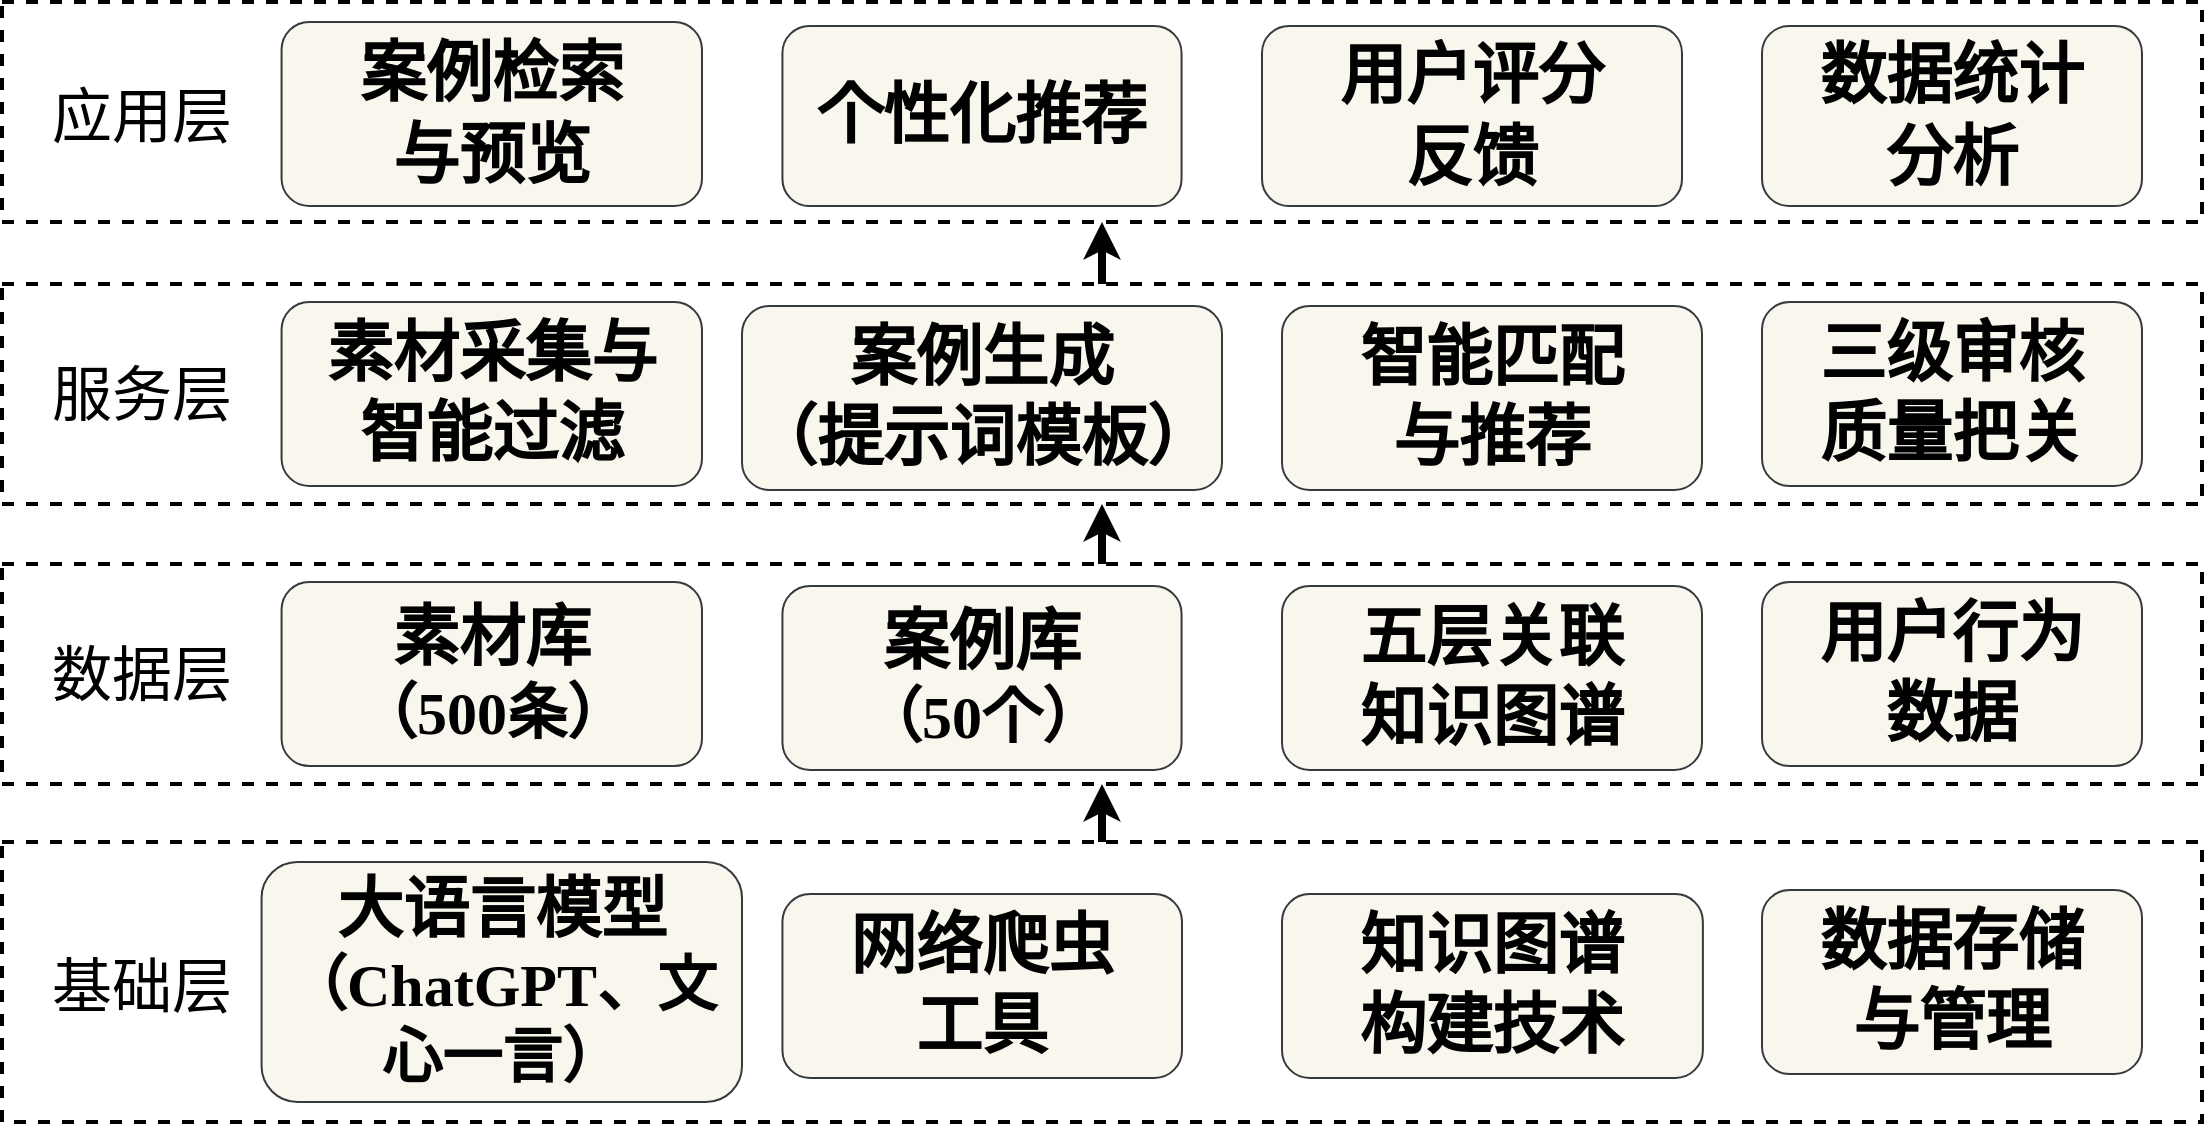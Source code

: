 <mxfile version="28.2.7">
  <diagram name="第 1 页" id="OZ2xTprzYjHewQnaejvR">
    <mxGraphModel dx="1477" dy="814" grid="1" gridSize="10" guides="1" tooltips="1" connect="1" arrows="1" fold="1" page="1" pageScale="1" pageWidth="827" pageHeight="1169" math="0" shadow="0">
      <root>
        <mxCell id="0" />
        <mxCell id="1" parent="0" />
        <mxCell id="o6JV0O_aCrjebnOcIQm1-31" style="edgeStyle=orthogonalEdgeStyle;rounded=0;orthogonalLoop=1;jettySize=auto;html=1;entryX=0.5;entryY=1;entryDx=0;entryDy=0;strokeWidth=4;" edge="1" parent="1" source="o6JV0O_aCrjebnOcIQm1-29" target="o6JV0O_aCrjebnOcIQm1-27">
          <mxGeometry relative="1" as="geometry" />
        </mxCell>
        <mxCell id="o6JV0O_aCrjebnOcIQm1-29" value="" style="rounded=0;whiteSpace=wrap;html=1;dashed=1;strokeColor=#000000;fillStyle=hatch;strokeWidth=2;" vertex="1" parent="1">
          <mxGeometry x="160" y="810" width="1100" height="140" as="geometry" />
        </mxCell>
        <mxCell id="o6JV0O_aCrjebnOcIQm1-32" style="edgeStyle=orthogonalEdgeStyle;rounded=0;orthogonalLoop=1;jettySize=auto;html=1;entryX=0.5;entryY=1;entryDx=0;entryDy=0;strokeWidth=4;" edge="1" parent="1" source="o6JV0O_aCrjebnOcIQm1-27" target="o6JV0O_aCrjebnOcIQm1-25">
          <mxGeometry relative="1" as="geometry" />
        </mxCell>
        <mxCell id="o6JV0O_aCrjebnOcIQm1-27" value="" style="rounded=0;whiteSpace=wrap;html=1;dashed=1;strokeColor=#000000;fillStyle=hatch;strokeWidth=2;" vertex="1" parent="1">
          <mxGeometry x="160" y="671" width="1100" height="110" as="geometry" />
        </mxCell>
        <mxCell id="o6JV0O_aCrjebnOcIQm1-33" style="edgeStyle=orthogonalEdgeStyle;rounded=0;orthogonalLoop=1;jettySize=auto;html=1;entryX=0.5;entryY=1;entryDx=0;entryDy=0;strokeWidth=4;" edge="1" parent="1" source="o6JV0O_aCrjebnOcIQm1-25" target="o6JV0O_aCrjebnOcIQm1-24">
          <mxGeometry relative="1" as="geometry" />
        </mxCell>
        <mxCell id="o6JV0O_aCrjebnOcIQm1-25" value="" style="rounded=0;whiteSpace=wrap;html=1;dashed=1;strokeColor=#000000;fillStyle=hatch;strokeWidth=2;" vertex="1" parent="1">
          <mxGeometry x="160" y="531" width="1100" height="110" as="geometry" />
        </mxCell>
        <mxCell id="o6JV0O_aCrjebnOcIQm1-24" value="" style="rounded=0;whiteSpace=wrap;html=1;dashed=1;strokeColor=#000000;fillStyle=hatch;strokeWidth=2;" vertex="1" parent="1">
          <mxGeometry x="160" y="390" width="1100" height="110" as="geometry" />
        </mxCell>
        <mxCell id="o6JV0O_aCrjebnOcIQm1-2" value="&lt;div style=&quot;&quot;&gt;&lt;span style=&quot;background-color: transparent; font-size: 33px;&quot;&gt;&lt;font face=&quot;SimSun&quot;&gt;&lt;b&gt;案例检索&lt;/b&gt;&lt;/font&gt;&lt;/span&gt;&lt;/div&gt;&lt;div style=&quot;&quot;&gt;&lt;span style=&quot;background-color: transparent; font-size: 33px;&quot;&gt;&lt;font face=&quot;SimSun&quot;&gt;&lt;b&gt;与预览&lt;/b&gt;&lt;/font&gt;&lt;/span&gt;&lt;/div&gt;" style="rounded=1;whiteSpace=wrap;html=1;fillStyle=auto;fillColor=#f9f7ed;strokeColor=#36393d;" vertex="1" parent="1">
          <mxGeometry x="299.78" y="400" width="210.22" height="92" as="geometry" />
        </mxCell>
        <mxCell id="o6JV0O_aCrjebnOcIQm1-3" value="&lt;div style=&quot;&quot;&gt;&lt;span style=&quot;background-color: transparent; font-size: 33px;&quot;&gt;&lt;font face=&quot;SimSun&quot;&gt;&lt;b&gt;个性化推荐&lt;/b&gt;&lt;/font&gt;&lt;/span&gt;&lt;/div&gt;" style="rounded=1;whiteSpace=wrap;html=1;fillStyle=auto;fillColor=#f9f7ed;strokeColor=#36393d;" vertex="1" parent="1">
          <mxGeometry x="550.22" y="402" width="199.56" height="90" as="geometry" />
        </mxCell>
        <mxCell id="o6JV0O_aCrjebnOcIQm1-4" value="&lt;div style=&quot;&quot;&gt;&lt;span style=&quot;background-color: transparent; font-size: 33px;&quot;&gt;&lt;font face=&quot;SimSun&quot;&gt;&lt;b&gt;用户评分&lt;/b&gt;&lt;/font&gt;&lt;/span&gt;&lt;/div&gt;&lt;div style=&quot;&quot;&gt;&lt;span style=&quot;background-color: transparent; font-size: 33px;&quot;&gt;&lt;font face=&quot;SimSun&quot;&gt;&lt;b&gt;反馈&lt;/b&gt;&lt;/font&gt;&lt;/span&gt;&lt;/div&gt;" style="rounded=1;whiteSpace=wrap;html=1;fillStyle=auto;fillColor=#f9f7ed;strokeColor=#36393d;" vertex="1" parent="1">
          <mxGeometry x="790" y="402" width="210" height="90" as="geometry" />
        </mxCell>
        <mxCell id="o6JV0O_aCrjebnOcIQm1-5" value="&lt;div style=&quot;&quot;&gt;&lt;span style=&quot;background-color: transparent; font-size: 33px;&quot;&gt;&lt;font face=&quot;SimSun&quot;&gt;&lt;b&gt;数据统计&lt;/b&gt;&lt;/font&gt;&lt;/span&gt;&lt;/div&gt;&lt;div style=&quot;&quot;&gt;&lt;span style=&quot;background-color: transparent; font-size: 33px;&quot;&gt;&lt;font face=&quot;SimSun&quot;&gt;&lt;b&gt;分析&lt;/b&gt;&lt;/font&gt;&lt;/span&gt;&lt;/div&gt;" style="rounded=1;whiteSpace=wrap;html=1;fillStyle=auto;fillColor=#f9f7ed;strokeColor=#36393d;" vertex="1" parent="1">
          <mxGeometry x="1040" y="402" width="190" height="90" as="geometry" />
        </mxCell>
        <mxCell id="o6JV0O_aCrjebnOcIQm1-6" value="&lt;div style=&quot;&quot;&gt;&lt;font face=&quot;SimSun&quot;&gt;&lt;span style=&quot;font-size: 33px;&quot;&gt;&lt;b&gt;素材采集与&lt;/b&gt;&lt;/span&gt;&lt;/font&gt;&lt;/div&gt;&lt;div style=&quot;&quot;&gt;&lt;font face=&quot;SimSun&quot;&gt;&lt;span style=&quot;font-size: 33px;&quot;&gt;&lt;b&gt;智能过滤&lt;/b&gt;&lt;/span&gt;&lt;/font&gt;&lt;/div&gt;" style="rounded=1;whiteSpace=wrap;html=1;fillStyle=auto;fillColor=#f9f7ed;strokeColor=#36393d;" vertex="1" parent="1">
          <mxGeometry x="299.78" y="540" width="210.22" height="92" as="geometry" />
        </mxCell>
        <mxCell id="o6JV0O_aCrjebnOcIQm1-7" value="&lt;div style=&quot;&quot;&gt;&lt;font face=&quot;SimSun&quot;&gt;&lt;span style=&quot;font-size: 33px;&quot;&gt;&lt;b&gt;案例生成&lt;/b&gt;&lt;/span&gt;&lt;/font&gt;&lt;/div&gt;&lt;div style=&quot;&quot;&gt;&lt;font face=&quot;SimSun&quot;&gt;&lt;span style=&quot;font-size: 33px;&quot;&gt;&lt;b&gt;（提示词模板）&lt;/b&gt;&lt;/span&gt;&lt;/font&gt;&lt;/div&gt;" style="rounded=1;whiteSpace=wrap;html=1;fillStyle=auto;fillColor=#f9f7ed;strokeColor=#36393d;" vertex="1" parent="1">
          <mxGeometry x="530" y="542" width="240" height="92" as="geometry" />
        </mxCell>
        <mxCell id="o6JV0O_aCrjebnOcIQm1-8" value="&lt;div style=&quot;&quot;&gt;&lt;font face=&quot;SimSun&quot;&gt;&lt;span style=&quot;font-size: 33px;&quot;&gt;&lt;b&gt;智能匹配&lt;/b&gt;&lt;/span&gt;&lt;/font&gt;&lt;/div&gt;&lt;div style=&quot;&quot;&gt;&lt;font face=&quot;SimSun&quot;&gt;&lt;span style=&quot;font-size: 33px;&quot;&gt;&lt;b&gt;与推荐&lt;/b&gt;&lt;/span&gt;&lt;/font&gt;&lt;/div&gt;" style="rounded=1;whiteSpace=wrap;html=1;fillStyle=auto;fillColor=#f9f7ed;strokeColor=#36393d;" vertex="1" parent="1">
          <mxGeometry x="800" y="542" width="210" height="92" as="geometry" />
        </mxCell>
        <mxCell id="o6JV0O_aCrjebnOcIQm1-9" value="&lt;div style=&quot;&quot;&gt;&lt;font face=&quot;SimSun&quot;&gt;&lt;span style=&quot;font-size: 33px;&quot;&gt;&lt;b&gt;三级审核&lt;/b&gt;&lt;/span&gt;&lt;/font&gt;&lt;/div&gt;&lt;div style=&quot;&quot;&gt;&lt;font face=&quot;SimSun&quot;&gt;&lt;span style=&quot;font-size: 33px;&quot;&gt;&lt;b&gt;质量把关&lt;/b&gt;&lt;/span&gt;&lt;/font&gt;&lt;/div&gt;" style="rounded=1;whiteSpace=wrap;html=1;fillStyle=auto;fillColor=#f9f7ed;strokeColor=#36393d;" vertex="1" parent="1">
          <mxGeometry x="1040" y="540" width="190" height="92" as="geometry" />
        </mxCell>
        <mxCell id="o6JV0O_aCrjebnOcIQm1-10" value="&lt;div style=&quot;&quot;&gt;&lt;font face=&quot;SimSun&quot;&gt;&lt;span style=&quot;font-size: 33px;&quot;&gt;&lt;b&gt;素材库&lt;/b&gt;&lt;/span&gt;&lt;/font&gt;&lt;/div&gt;&lt;div style=&quot;&quot;&gt;&lt;font style=&quot;font-size: 30px;&quot; face=&quot;SimSun&quot;&gt;&lt;b style=&quot;&quot;&gt;（500条）&lt;/b&gt;&lt;/font&gt;&lt;/div&gt;" style="rounded=1;whiteSpace=wrap;html=1;fillStyle=auto;fillColor=#f9f7ed;strokeColor=#36393d;" vertex="1" parent="1">
          <mxGeometry x="299.78" y="680" width="210.22" height="92" as="geometry" />
        </mxCell>
        <mxCell id="o6JV0O_aCrjebnOcIQm1-12" value="&lt;div style=&quot;&quot;&gt;&lt;font face=&quot;SimSun&quot;&gt;&lt;span style=&quot;font-size: 33px;&quot;&gt;&lt;b&gt;五层关联&lt;/b&gt;&lt;/span&gt;&lt;/font&gt;&lt;/div&gt;&lt;div style=&quot;&quot;&gt;&lt;font face=&quot;SimSun&quot;&gt;&lt;span style=&quot;font-size: 33px;&quot;&gt;&lt;b&gt;知识图谱&lt;/b&gt;&lt;/span&gt;&lt;/font&gt;&lt;/div&gt;" style="rounded=1;whiteSpace=wrap;html=1;fillStyle=auto;fillColor=#f9f7ed;strokeColor=#36393d;" vertex="1" parent="1">
          <mxGeometry x="800" y="682" width="210" height="92" as="geometry" />
        </mxCell>
        <mxCell id="o6JV0O_aCrjebnOcIQm1-13" value="&lt;div style=&quot;&quot;&gt;&lt;font face=&quot;SimSun&quot;&gt;&lt;span style=&quot;font-size: 33px;&quot;&gt;&lt;b&gt;用户行为&lt;/b&gt;&lt;/span&gt;&lt;/font&gt;&lt;/div&gt;&lt;div style=&quot;&quot;&gt;&lt;font face=&quot;SimSun&quot;&gt;&lt;span style=&quot;font-size: 33px;&quot;&gt;&lt;b&gt;数据&lt;/b&gt;&lt;/span&gt;&lt;/font&gt;&lt;/div&gt;" style="rounded=1;whiteSpace=wrap;html=1;fillStyle=auto;fillColor=#f9f7ed;strokeColor=#36393d;" vertex="1" parent="1">
          <mxGeometry x="1040" y="680" width="190" height="92" as="geometry" />
        </mxCell>
        <mxCell id="o6JV0O_aCrjebnOcIQm1-14" value="&lt;div style=&quot;&quot;&gt;&lt;font face=&quot;SimSun&quot;&gt;&lt;span style=&quot;font-size: 33px;&quot;&gt;&lt;b&gt;案例库&lt;/b&gt;&lt;/span&gt;&lt;/font&gt;&lt;/div&gt;&lt;div style=&quot;&quot;&gt;&lt;font style=&quot;font-size: 30px;&quot; face=&quot;SimSun&quot;&gt;&lt;b style=&quot;&quot;&gt;（50个）&lt;/b&gt;&lt;/font&gt;&lt;/div&gt;" style="rounded=1;whiteSpace=wrap;html=1;fillStyle=auto;fillColor=#f9f7ed;strokeColor=#36393d;" vertex="1" parent="1">
          <mxGeometry x="550.22" y="682" width="199.56" height="92" as="geometry" />
        </mxCell>
        <mxCell id="o6JV0O_aCrjebnOcIQm1-15" value="&lt;div style=&quot;&quot;&gt;&lt;font face=&quot;SimSun&quot;&gt;&lt;span style=&quot;font-size: 33px;&quot;&gt;&lt;b&gt;大语言模型&lt;/b&gt;&lt;/span&gt;&lt;/font&gt;&lt;/div&gt;&lt;div style=&quot;&quot;&gt;&lt;font style=&quot;font-size: 30px;&quot; face=&quot;SimSun&quot;&gt;&lt;b style=&quot;&quot;&gt;（ChatGPT、文心一言）&lt;/b&gt;&lt;/font&gt;&lt;/div&gt;" style="rounded=1;whiteSpace=wrap;html=1;fillStyle=auto;fillColor=#f9f7ed;strokeColor=#36393d;" vertex="1" parent="1">
          <mxGeometry x="289.78" y="820" width="240.22" height="120" as="geometry" />
        </mxCell>
        <mxCell id="o6JV0O_aCrjebnOcIQm1-16" value="&lt;div style=&quot;&quot;&gt;&lt;font face=&quot;SimSun&quot;&gt;&lt;span style=&quot;font-size: 33px;&quot;&gt;&lt;b&gt;知识图谱&lt;/b&gt;&lt;/span&gt;&lt;/font&gt;&lt;/div&gt;&lt;div style=&quot;&quot;&gt;&lt;font face=&quot;SimSun&quot;&gt;&lt;span style=&quot;font-size: 33px;&quot;&gt;&lt;b&gt;构建技术&lt;/b&gt;&lt;/span&gt;&lt;/font&gt;&lt;/div&gt;" style="rounded=1;whiteSpace=wrap;html=1;fillStyle=auto;fillColor=#f9f7ed;strokeColor=#36393d;" vertex="1" parent="1">
          <mxGeometry x="800" y="836" width="210.44" height="92" as="geometry" />
        </mxCell>
        <mxCell id="o6JV0O_aCrjebnOcIQm1-17" value="&lt;div style=&quot;&quot;&gt;&lt;font face=&quot;SimSun&quot;&gt;&lt;span style=&quot;font-size: 33px;&quot;&gt;&lt;b&gt;数据存储&lt;/b&gt;&lt;/span&gt;&lt;/font&gt;&lt;/div&gt;&lt;div style=&quot;&quot;&gt;&lt;font face=&quot;SimSun&quot;&gt;&lt;span style=&quot;font-size: 33px;&quot;&gt;&lt;b&gt;与管理&lt;/b&gt;&lt;/span&gt;&lt;/font&gt;&lt;/div&gt;" style="rounded=1;whiteSpace=wrap;html=1;fillStyle=auto;fillColor=#f9f7ed;strokeColor=#36393d;" vertex="1" parent="1">
          <mxGeometry x="1040" y="834" width="190" height="92" as="geometry" />
        </mxCell>
        <mxCell id="o6JV0O_aCrjebnOcIQm1-18" value="&lt;div style=&quot;&quot;&gt;&lt;font face=&quot;SimSun&quot;&gt;&lt;span style=&quot;font-size: 33px;&quot;&gt;&lt;b&gt;网络爬虫&lt;/b&gt;&lt;/span&gt;&lt;/font&gt;&lt;/div&gt;&lt;div style=&quot;&quot;&gt;&lt;font face=&quot;SimSun&quot;&gt;&lt;span style=&quot;font-size: 33px;&quot;&gt;&lt;b&gt;工具&lt;/b&gt;&lt;/span&gt;&lt;/font&gt;&lt;/div&gt;" style="rounded=1;whiteSpace=wrap;html=1;fillStyle=auto;fillColor=#f9f7ed;strokeColor=#36393d;" vertex="1" parent="1">
          <mxGeometry x="550.22" y="836" width="199.78" height="92" as="geometry" />
        </mxCell>
        <mxCell id="o6JV0O_aCrjebnOcIQm1-22" value="&lt;font style=&quot;font-size: 30px;&quot;&gt;应用层&lt;/font&gt;" style="shape=note;whiteSpace=wrap;html=1;backgroundOutline=1;darkOpacity=0.05;fillColor=#fff2cc;strokeColor=#d6b656;fillStyle=solid;direction=west;gradientDirection=north;shadow=0;size=20;pointerEvents=1;opacity=0;" vertex="1" parent="1">
          <mxGeometry x="169.78" y="417" width="120" height="60" as="geometry" />
        </mxCell>
        <mxCell id="o6JV0O_aCrjebnOcIQm1-26" value="&lt;font style=&quot;font-size: 30px;&quot;&gt;服务层&lt;/font&gt;" style="shape=note;whiteSpace=wrap;html=1;backgroundOutline=1;darkOpacity=0.05;fillColor=#fff2cc;strokeColor=#d6b656;fillStyle=solid;direction=west;gradientDirection=north;shadow=0;size=20;pointerEvents=1;opacity=0;" vertex="1" parent="1">
          <mxGeometry x="169.78" y="556" width="120" height="60" as="geometry" />
        </mxCell>
        <mxCell id="o6JV0O_aCrjebnOcIQm1-28" value="&lt;font style=&quot;font-size: 30px;&quot;&gt;数据层&lt;/font&gt;" style="shape=note;whiteSpace=wrap;html=1;backgroundOutline=1;darkOpacity=0.05;fillColor=#fff2cc;strokeColor=#d6b656;fillStyle=solid;direction=west;gradientDirection=north;shadow=0;size=20;pointerEvents=1;opacity=0;" vertex="1" parent="1">
          <mxGeometry x="169.78" y="696" width="120" height="60" as="geometry" />
        </mxCell>
        <mxCell id="o6JV0O_aCrjebnOcIQm1-30" value="&lt;font style=&quot;font-size: 30px;&quot;&gt;基础层&lt;/font&gt;" style="shape=note;whiteSpace=wrap;html=1;backgroundOutline=1;darkOpacity=0.05;fillColor=#fff2cc;strokeColor=#d6b656;fillStyle=solid;direction=west;gradientDirection=north;shadow=0;size=20;pointerEvents=1;opacity=0;" vertex="1" parent="1">
          <mxGeometry x="169.78" y="852" width="120" height="60" as="geometry" />
        </mxCell>
      </root>
    </mxGraphModel>
  </diagram>
</mxfile>
